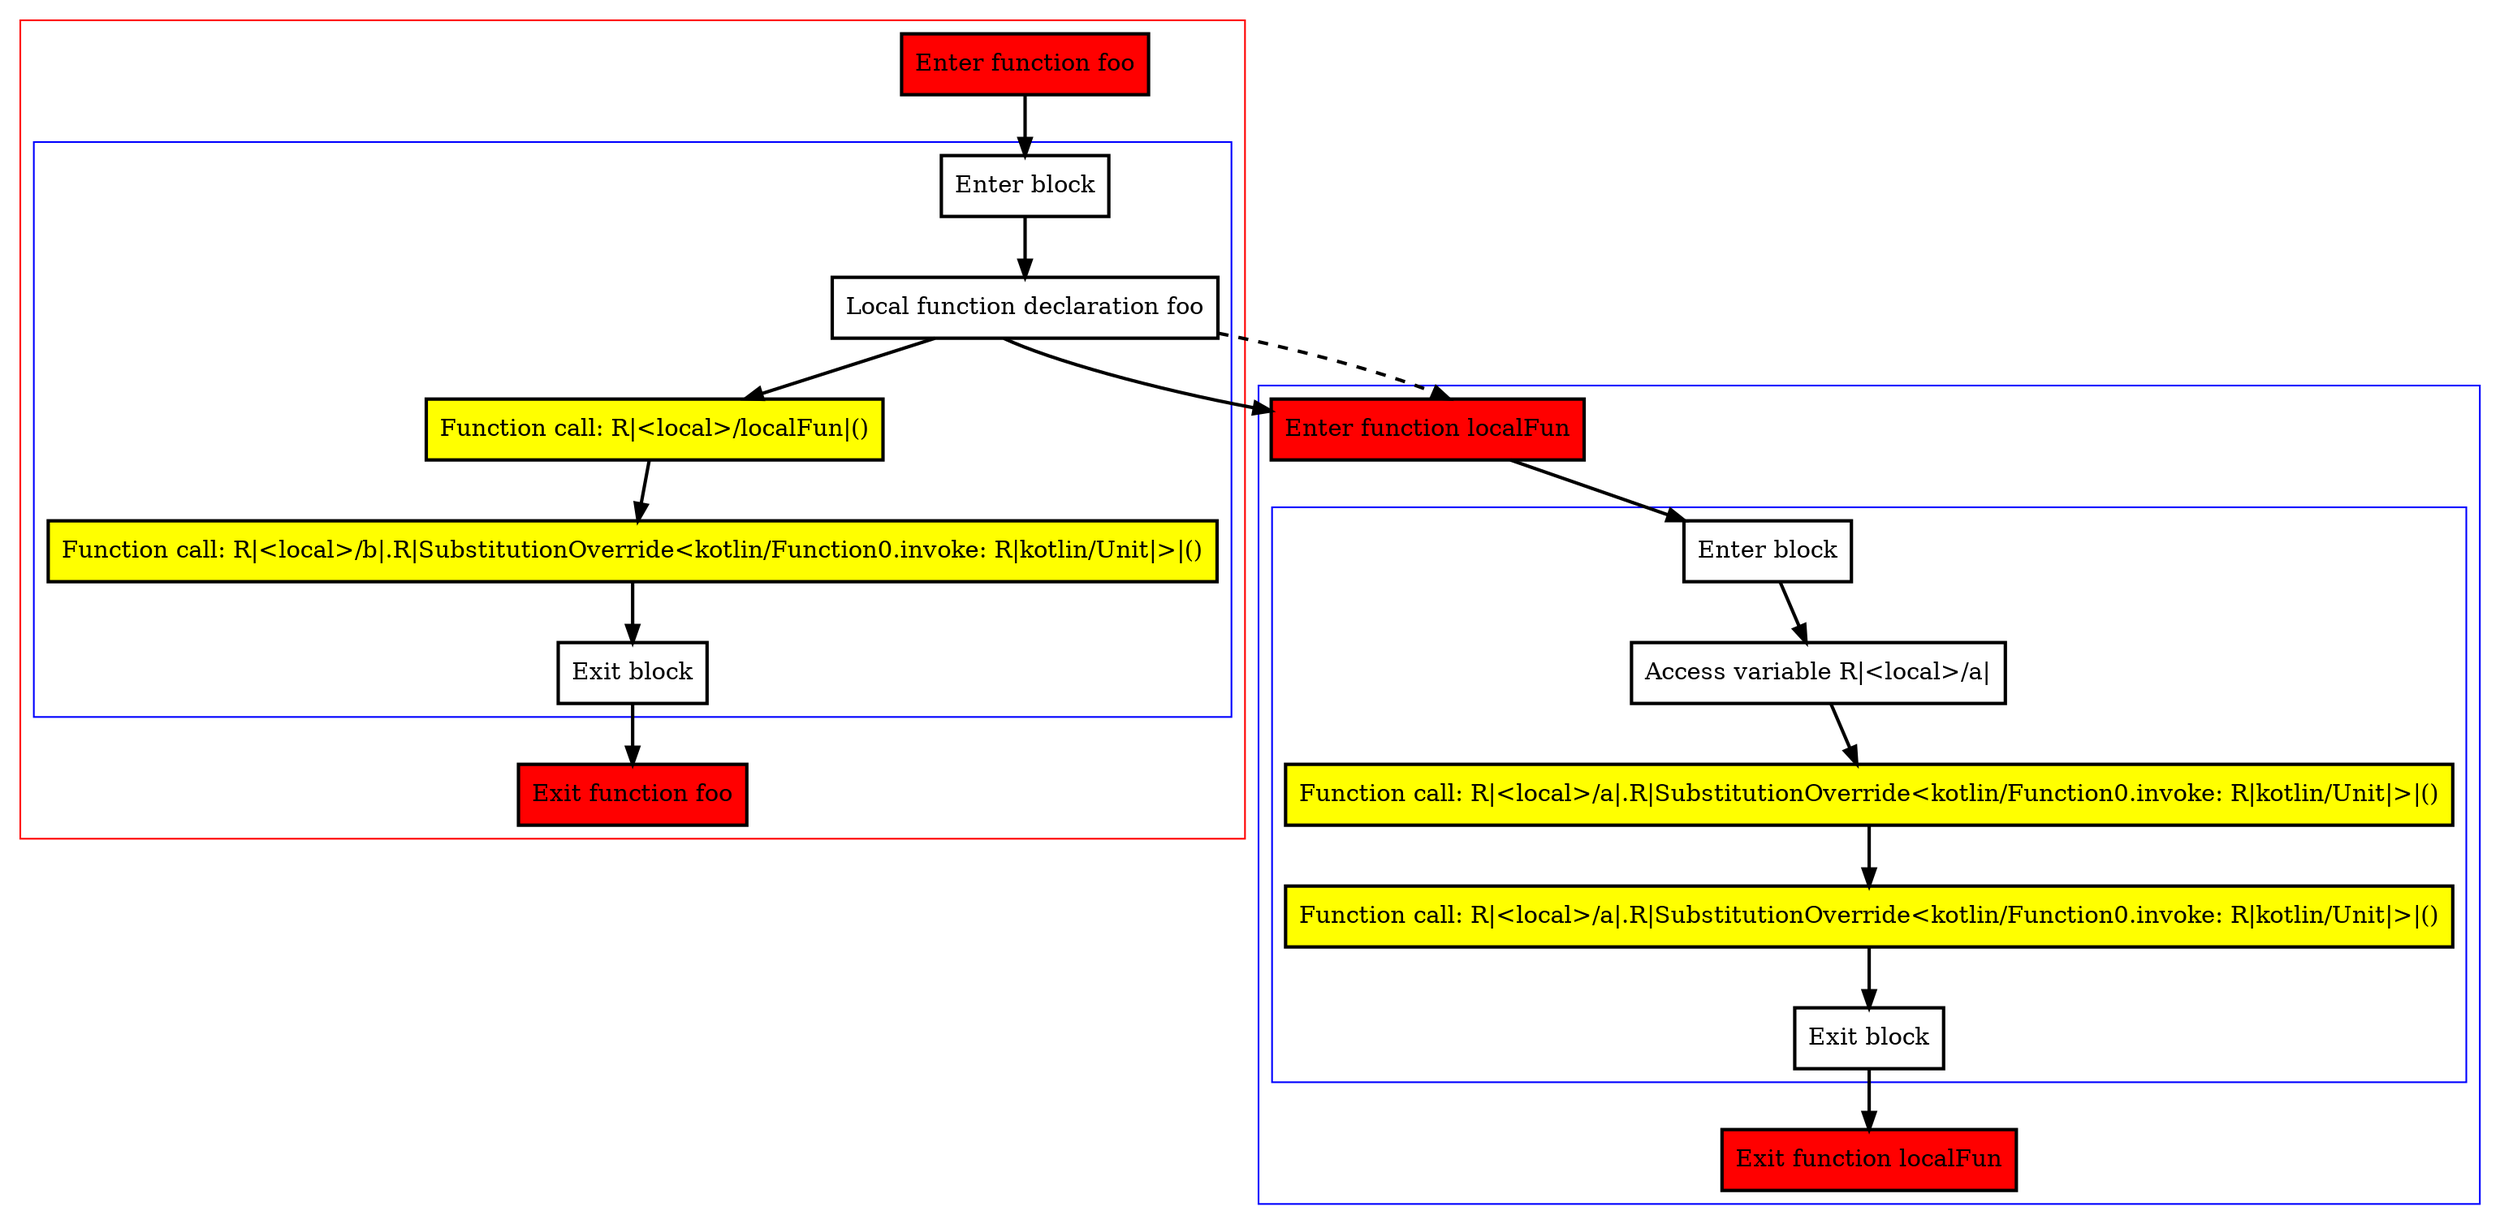 digraph inLocalFunction_kt {
    graph [nodesep=3]
    node [shape=box penwidth=2]
    edge [penwidth=2]

    subgraph cluster_0 {
        color=red
        0 [label="Enter function foo" style="filled" fillcolor=red];
        subgraph cluster_1 {
            color=blue
            1 [label="Enter block"];
            2 [label="Local function declaration foo"];
            3 [label="Function call: R|<local>/localFun|()" style="filled" fillcolor=yellow];
            4 [label="Function call: R|<local>/b|.R|SubstitutionOverride<kotlin/Function0.invoke: R|kotlin/Unit|>|()" style="filled" fillcolor=yellow];
            5 [label="Exit block"];
        }
        6 [label="Exit function foo" style="filled" fillcolor=red];
    }
    subgraph cluster_2 {
        color=blue
        7 [label="Enter function localFun" style="filled" fillcolor=red];
        subgraph cluster_3 {
            color=blue
            8 [label="Enter block"];
            9 [label="Access variable R|<local>/a|"];
            10 [label="Function call: R|<local>/a|.R|SubstitutionOverride<kotlin/Function0.invoke: R|kotlin/Unit|>|()" style="filled" fillcolor=yellow];
            11 [label="Function call: R|<local>/a|.R|SubstitutionOverride<kotlin/Function0.invoke: R|kotlin/Unit|>|()" style="filled" fillcolor=yellow];
            12 [label="Exit block"];
        }
        13 [label="Exit function localFun" style="filled" fillcolor=red];
    }
    0 -> {1};
    1 -> {2};
    2 -> {7 3};
    2 -> {7} [style=dashed];
    3 -> {4};
    4 -> {5};
    5 -> {6};
    7 -> {8};
    8 -> {9};
    9 -> {10};
    10 -> {11};
    11 -> {12};
    12 -> {13};

}
